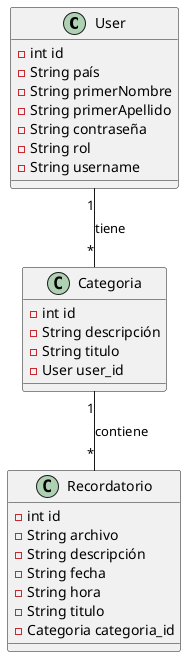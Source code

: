 @startuml

class User {
    - int id
    - String país
    - String primerNombre
    - String primerApellido
    - String contraseña
    - String rol
    - String username
}

class Categoria {
    - int id
    - String descripción
    - String titulo
    - User user_id
}

class Recordatorio {
    - int id
    - String archivo
    - String descripción
    - String fecha
    - String hora
    - String titulo
    - Categoria categoria_id
}

User "1" -- "*" Categoria : tiene
Categoria "1" -- "*" Recordatorio : contiene

@enduml

